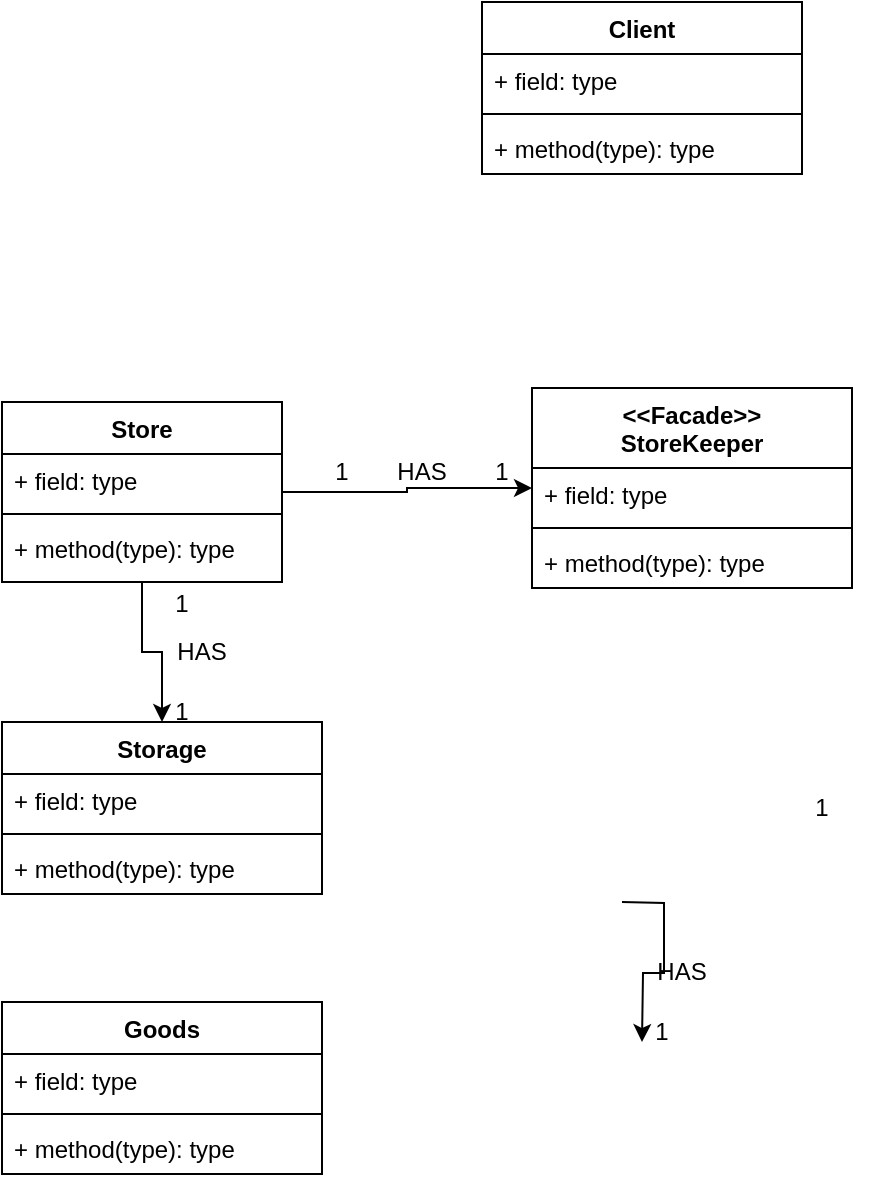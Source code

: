 <mxfile version="26.2.8">
  <diagram name="Page-1" id="lTz5nP-tUjFTOljm6sv4">
    <mxGraphModel dx="663" dy="754" grid="1" gridSize="10" guides="1" tooltips="1" connect="1" arrows="1" fold="1" page="1" pageScale="1" pageWidth="850" pageHeight="1100" math="0" shadow="0">
      <root>
        <mxCell id="0" />
        <mxCell id="1" parent="0" />
        <mxCell id="2uCwENdU8odczXJO0P9R-1" value="&lt;div&gt;&amp;lt;&amp;lt;Facade&amp;gt;&amp;gt;&lt;/div&gt;StoreKeeper" style="swimlane;fontStyle=1;align=center;verticalAlign=top;childLayout=stackLayout;horizontal=1;startSize=40;horizontalStack=0;resizeParent=1;resizeParentMax=0;resizeLast=0;collapsible=1;marginBottom=0;whiteSpace=wrap;html=1;" vertex="1" parent="1">
          <mxGeometry x="345" y="233" width="160" height="100" as="geometry" />
        </mxCell>
        <mxCell id="2uCwENdU8odczXJO0P9R-2" value="+ field: type" style="text;strokeColor=none;fillColor=none;align=left;verticalAlign=top;spacingLeft=4;spacingRight=4;overflow=hidden;rotatable=0;points=[[0,0.5],[1,0.5]];portConstraint=eastwest;whiteSpace=wrap;html=1;" vertex="1" parent="2uCwENdU8odczXJO0P9R-1">
          <mxGeometry y="40" width="160" height="26" as="geometry" />
        </mxCell>
        <mxCell id="2uCwENdU8odczXJO0P9R-3" value="" style="line;strokeWidth=1;fillColor=none;align=left;verticalAlign=middle;spacingTop=-1;spacingLeft=3;spacingRight=3;rotatable=0;labelPosition=right;points=[];portConstraint=eastwest;strokeColor=inherit;" vertex="1" parent="2uCwENdU8odczXJO0P9R-1">
          <mxGeometry y="66" width="160" height="8" as="geometry" />
        </mxCell>
        <mxCell id="2uCwENdU8odczXJO0P9R-4" value="+ method(type): type" style="text;strokeColor=none;fillColor=none;align=left;verticalAlign=top;spacingLeft=4;spacingRight=4;overflow=hidden;rotatable=0;points=[[0,0.5],[1,0.5]];portConstraint=eastwest;whiteSpace=wrap;html=1;" vertex="1" parent="2uCwENdU8odczXJO0P9R-1">
          <mxGeometry y="74" width="160" height="26" as="geometry" />
        </mxCell>
        <mxCell id="2uCwENdU8odczXJO0P9R-5" value="Client" style="swimlane;fontStyle=1;align=center;verticalAlign=top;childLayout=stackLayout;horizontal=1;startSize=26;horizontalStack=0;resizeParent=1;resizeParentMax=0;resizeLast=0;collapsible=1;marginBottom=0;whiteSpace=wrap;html=1;" vertex="1" parent="1">
          <mxGeometry x="320" y="40" width="160" height="86" as="geometry" />
        </mxCell>
        <mxCell id="2uCwENdU8odczXJO0P9R-6" value="+ field: type" style="text;strokeColor=none;fillColor=none;align=left;verticalAlign=top;spacingLeft=4;spacingRight=4;overflow=hidden;rotatable=0;points=[[0,0.5],[1,0.5]];portConstraint=eastwest;whiteSpace=wrap;html=1;" vertex="1" parent="2uCwENdU8odczXJO0P9R-5">
          <mxGeometry y="26" width="160" height="26" as="geometry" />
        </mxCell>
        <mxCell id="2uCwENdU8odczXJO0P9R-7" value="" style="line;strokeWidth=1;fillColor=none;align=left;verticalAlign=middle;spacingTop=-1;spacingLeft=3;spacingRight=3;rotatable=0;labelPosition=right;points=[];portConstraint=eastwest;strokeColor=inherit;" vertex="1" parent="2uCwENdU8odczXJO0P9R-5">
          <mxGeometry y="52" width="160" height="8" as="geometry" />
        </mxCell>
        <mxCell id="2uCwENdU8odczXJO0P9R-8" value="+ method(type): type" style="text;strokeColor=none;fillColor=none;align=left;verticalAlign=top;spacingLeft=4;spacingRight=4;overflow=hidden;rotatable=0;points=[[0,0.5],[1,0.5]];portConstraint=eastwest;whiteSpace=wrap;html=1;" vertex="1" parent="2uCwENdU8odczXJO0P9R-5">
          <mxGeometry y="60" width="160" height="26" as="geometry" />
        </mxCell>
        <mxCell id="2uCwENdU8odczXJO0P9R-17" style="edgeStyle=orthogonalEdgeStyle;rounded=0;orthogonalLoop=1;jettySize=auto;html=1;" edge="1" parent="1" source="2uCwENdU8odczXJO0P9R-9" target="2uCwENdU8odczXJO0P9R-1">
          <mxGeometry relative="1" as="geometry" />
        </mxCell>
        <mxCell id="2uCwENdU8odczXJO0P9R-23" style="edgeStyle=orthogonalEdgeStyle;rounded=0;orthogonalLoop=1;jettySize=auto;html=1;entryX=0.5;entryY=0;entryDx=0;entryDy=0;" edge="1" parent="1" source="2uCwENdU8odczXJO0P9R-9" target="2uCwENdU8odczXJO0P9R-13">
          <mxGeometry relative="1" as="geometry" />
        </mxCell>
        <mxCell id="2uCwENdU8odczXJO0P9R-9" value="Store" style="swimlane;fontStyle=1;align=center;verticalAlign=top;childLayout=stackLayout;horizontal=1;startSize=26;horizontalStack=0;resizeParent=1;resizeParentMax=0;resizeLast=0;collapsible=1;marginBottom=0;whiteSpace=wrap;html=1;" vertex="1" parent="1">
          <mxGeometry x="80" y="240" width="140" height="90" as="geometry" />
        </mxCell>
        <mxCell id="2uCwENdU8odczXJO0P9R-10" value="+ field: type" style="text;strokeColor=none;fillColor=none;align=left;verticalAlign=top;spacingLeft=4;spacingRight=4;overflow=hidden;rotatable=0;points=[[0,0.5],[1,0.5]];portConstraint=eastwest;whiteSpace=wrap;html=1;" vertex="1" parent="2uCwENdU8odczXJO0P9R-9">
          <mxGeometry y="26" width="140" height="26" as="geometry" />
        </mxCell>
        <mxCell id="2uCwENdU8odczXJO0P9R-11" value="" style="line;strokeWidth=1;fillColor=none;align=left;verticalAlign=middle;spacingTop=-1;spacingLeft=3;spacingRight=3;rotatable=0;labelPosition=right;points=[];portConstraint=eastwest;strokeColor=inherit;" vertex="1" parent="2uCwENdU8odczXJO0P9R-9">
          <mxGeometry y="52" width="140" height="8" as="geometry" />
        </mxCell>
        <mxCell id="2uCwENdU8odczXJO0P9R-12" value="+ method(type): type" style="text;strokeColor=none;fillColor=none;align=left;verticalAlign=top;spacingLeft=4;spacingRight=4;overflow=hidden;rotatable=0;points=[[0,0.5],[1,0.5]];portConstraint=eastwest;whiteSpace=wrap;html=1;" vertex="1" parent="2uCwENdU8odczXJO0P9R-9">
          <mxGeometry y="60" width="140" height="30" as="geometry" />
        </mxCell>
        <mxCell id="2uCwENdU8odczXJO0P9R-13" value="Storage" style="swimlane;fontStyle=1;align=center;verticalAlign=top;childLayout=stackLayout;horizontal=1;startSize=26;horizontalStack=0;resizeParent=1;resizeParentMax=0;resizeLast=0;collapsible=1;marginBottom=0;whiteSpace=wrap;html=1;" vertex="1" parent="1">
          <mxGeometry x="80" y="400" width="160" height="86" as="geometry" />
        </mxCell>
        <mxCell id="2uCwENdU8odczXJO0P9R-14" value="+ field: type" style="text;strokeColor=none;fillColor=none;align=left;verticalAlign=top;spacingLeft=4;spacingRight=4;overflow=hidden;rotatable=0;points=[[0,0.5],[1,0.5]];portConstraint=eastwest;whiteSpace=wrap;html=1;" vertex="1" parent="2uCwENdU8odczXJO0P9R-13">
          <mxGeometry y="26" width="160" height="26" as="geometry" />
        </mxCell>
        <mxCell id="2uCwENdU8odczXJO0P9R-15" value="" style="line;strokeWidth=1;fillColor=none;align=left;verticalAlign=middle;spacingTop=-1;spacingLeft=3;spacingRight=3;rotatable=0;labelPosition=right;points=[];portConstraint=eastwest;strokeColor=inherit;" vertex="1" parent="2uCwENdU8odczXJO0P9R-13">
          <mxGeometry y="52" width="160" height="8" as="geometry" />
        </mxCell>
        <mxCell id="2uCwENdU8odczXJO0P9R-16" value="+ method(type): type" style="text;strokeColor=none;fillColor=none;align=left;verticalAlign=top;spacingLeft=4;spacingRight=4;overflow=hidden;rotatable=0;points=[[0,0.5],[1,0.5]];portConstraint=eastwest;whiteSpace=wrap;html=1;" vertex="1" parent="2uCwENdU8odczXJO0P9R-13">
          <mxGeometry y="60" width="160" height="26" as="geometry" />
        </mxCell>
        <mxCell id="2uCwENdU8odczXJO0P9R-21" value="" style="group" vertex="1" connectable="0" parent="1">
          <mxGeometry x="220" y="260" width="140" height="30" as="geometry" />
        </mxCell>
        <mxCell id="2uCwENdU8odczXJO0P9R-18" value="1" style="text;html=1;align=center;verticalAlign=middle;whiteSpace=wrap;rounded=0;" vertex="1" parent="2uCwENdU8odczXJO0P9R-21">
          <mxGeometry width="60" height="30" as="geometry" />
        </mxCell>
        <mxCell id="2uCwENdU8odczXJO0P9R-19" value="1" style="text;html=1;align=center;verticalAlign=middle;whiteSpace=wrap;rounded=0;" vertex="1" parent="2uCwENdU8odczXJO0P9R-21">
          <mxGeometry x="80" width="60" height="30" as="geometry" />
        </mxCell>
        <mxCell id="2uCwENdU8odczXJO0P9R-20" value="HAS" style="text;html=1;align=center;verticalAlign=middle;whiteSpace=wrap;rounded=0;" vertex="1" parent="2uCwENdU8odczXJO0P9R-21">
          <mxGeometry x="40" width="60" height="30" as="geometry" />
        </mxCell>
        <mxCell id="2uCwENdU8odczXJO0P9R-25" value="1" style="text;html=1;align=center;verticalAlign=middle;whiteSpace=wrap;rounded=0;" vertex="1" parent="1">
          <mxGeometry x="140" y="326" width="60" height="30" as="geometry" />
        </mxCell>
        <mxCell id="2uCwENdU8odczXJO0P9R-26" value="1" style="text;html=1;align=center;verticalAlign=middle;whiteSpace=wrap;rounded=0;" vertex="1" parent="1">
          <mxGeometry x="140" y="380" width="60" height="30" as="geometry" />
        </mxCell>
        <mxCell id="2uCwENdU8odczXJO0P9R-27" value="HAS" style="text;html=1;align=center;verticalAlign=middle;whiteSpace=wrap;rounded=0;" vertex="1" parent="1">
          <mxGeometry x="150" y="350" width="60" height="30" as="geometry" />
        </mxCell>
        <mxCell id="2uCwENdU8odczXJO0P9R-28" value="Goods" style="swimlane;fontStyle=1;align=center;verticalAlign=top;childLayout=stackLayout;horizontal=1;startSize=26;horizontalStack=0;resizeParent=1;resizeParentMax=0;resizeLast=0;collapsible=1;marginBottom=0;whiteSpace=wrap;html=1;" vertex="1" parent="1">
          <mxGeometry x="80" y="540" width="160" height="86" as="geometry" />
        </mxCell>
        <mxCell id="2uCwENdU8odczXJO0P9R-29" value="+ field: type" style="text;strokeColor=none;fillColor=none;align=left;verticalAlign=top;spacingLeft=4;spacingRight=4;overflow=hidden;rotatable=0;points=[[0,0.5],[1,0.5]];portConstraint=eastwest;whiteSpace=wrap;html=1;" vertex="1" parent="2uCwENdU8odczXJO0P9R-28">
          <mxGeometry y="26" width="160" height="26" as="geometry" />
        </mxCell>
        <mxCell id="2uCwENdU8odczXJO0P9R-30" value="" style="line;strokeWidth=1;fillColor=none;align=left;verticalAlign=middle;spacingTop=-1;spacingLeft=3;spacingRight=3;rotatable=0;labelPosition=right;points=[];portConstraint=eastwest;strokeColor=inherit;" vertex="1" parent="2uCwENdU8odczXJO0P9R-28">
          <mxGeometry y="52" width="160" height="8" as="geometry" />
        </mxCell>
        <mxCell id="2uCwENdU8odczXJO0P9R-31" value="+ method(type): type" style="text;strokeColor=none;fillColor=none;align=left;verticalAlign=top;spacingLeft=4;spacingRight=4;overflow=hidden;rotatable=0;points=[[0,0.5],[1,0.5]];portConstraint=eastwest;whiteSpace=wrap;html=1;" vertex="1" parent="2uCwENdU8odczXJO0P9R-28">
          <mxGeometry y="60" width="160" height="26" as="geometry" />
        </mxCell>
        <mxCell id="2uCwENdU8odczXJO0P9R-32" style="edgeStyle=orthogonalEdgeStyle;rounded=0;orthogonalLoop=1;jettySize=auto;html=1;entryX=0.5;entryY=0;entryDx=0;entryDy=0;" edge="1" parent="1">
          <mxGeometry relative="1" as="geometry">
            <mxPoint x="390" y="490" as="sourcePoint" />
            <mxPoint x="400" y="560" as="targetPoint" />
          </mxGeometry>
        </mxCell>
        <mxCell id="2uCwENdU8odczXJO0P9R-33" value="1" style="text;html=1;align=center;verticalAlign=middle;whiteSpace=wrap;rounded=0;" vertex="1" parent="1">
          <mxGeometry x="460" y="428" width="60" height="30" as="geometry" />
        </mxCell>
        <mxCell id="2uCwENdU8odczXJO0P9R-34" value="1" style="text;html=1;align=center;verticalAlign=middle;whiteSpace=wrap;rounded=0;" vertex="1" parent="1">
          <mxGeometry x="380" y="540" width="60" height="30" as="geometry" />
        </mxCell>
        <mxCell id="2uCwENdU8odczXJO0P9R-35" value="HAS" style="text;html=1;align=center;verticalAlign=middle;whiteSpace=wrap;rounded=0;" vertex="1" parent="1">
          <mxGeometry x="390" y="510" width="60" height="30" as="geometry" />
        </mxCell>
      </root>
    </mxGraphModel>
  </diagram>
</mxfile>
